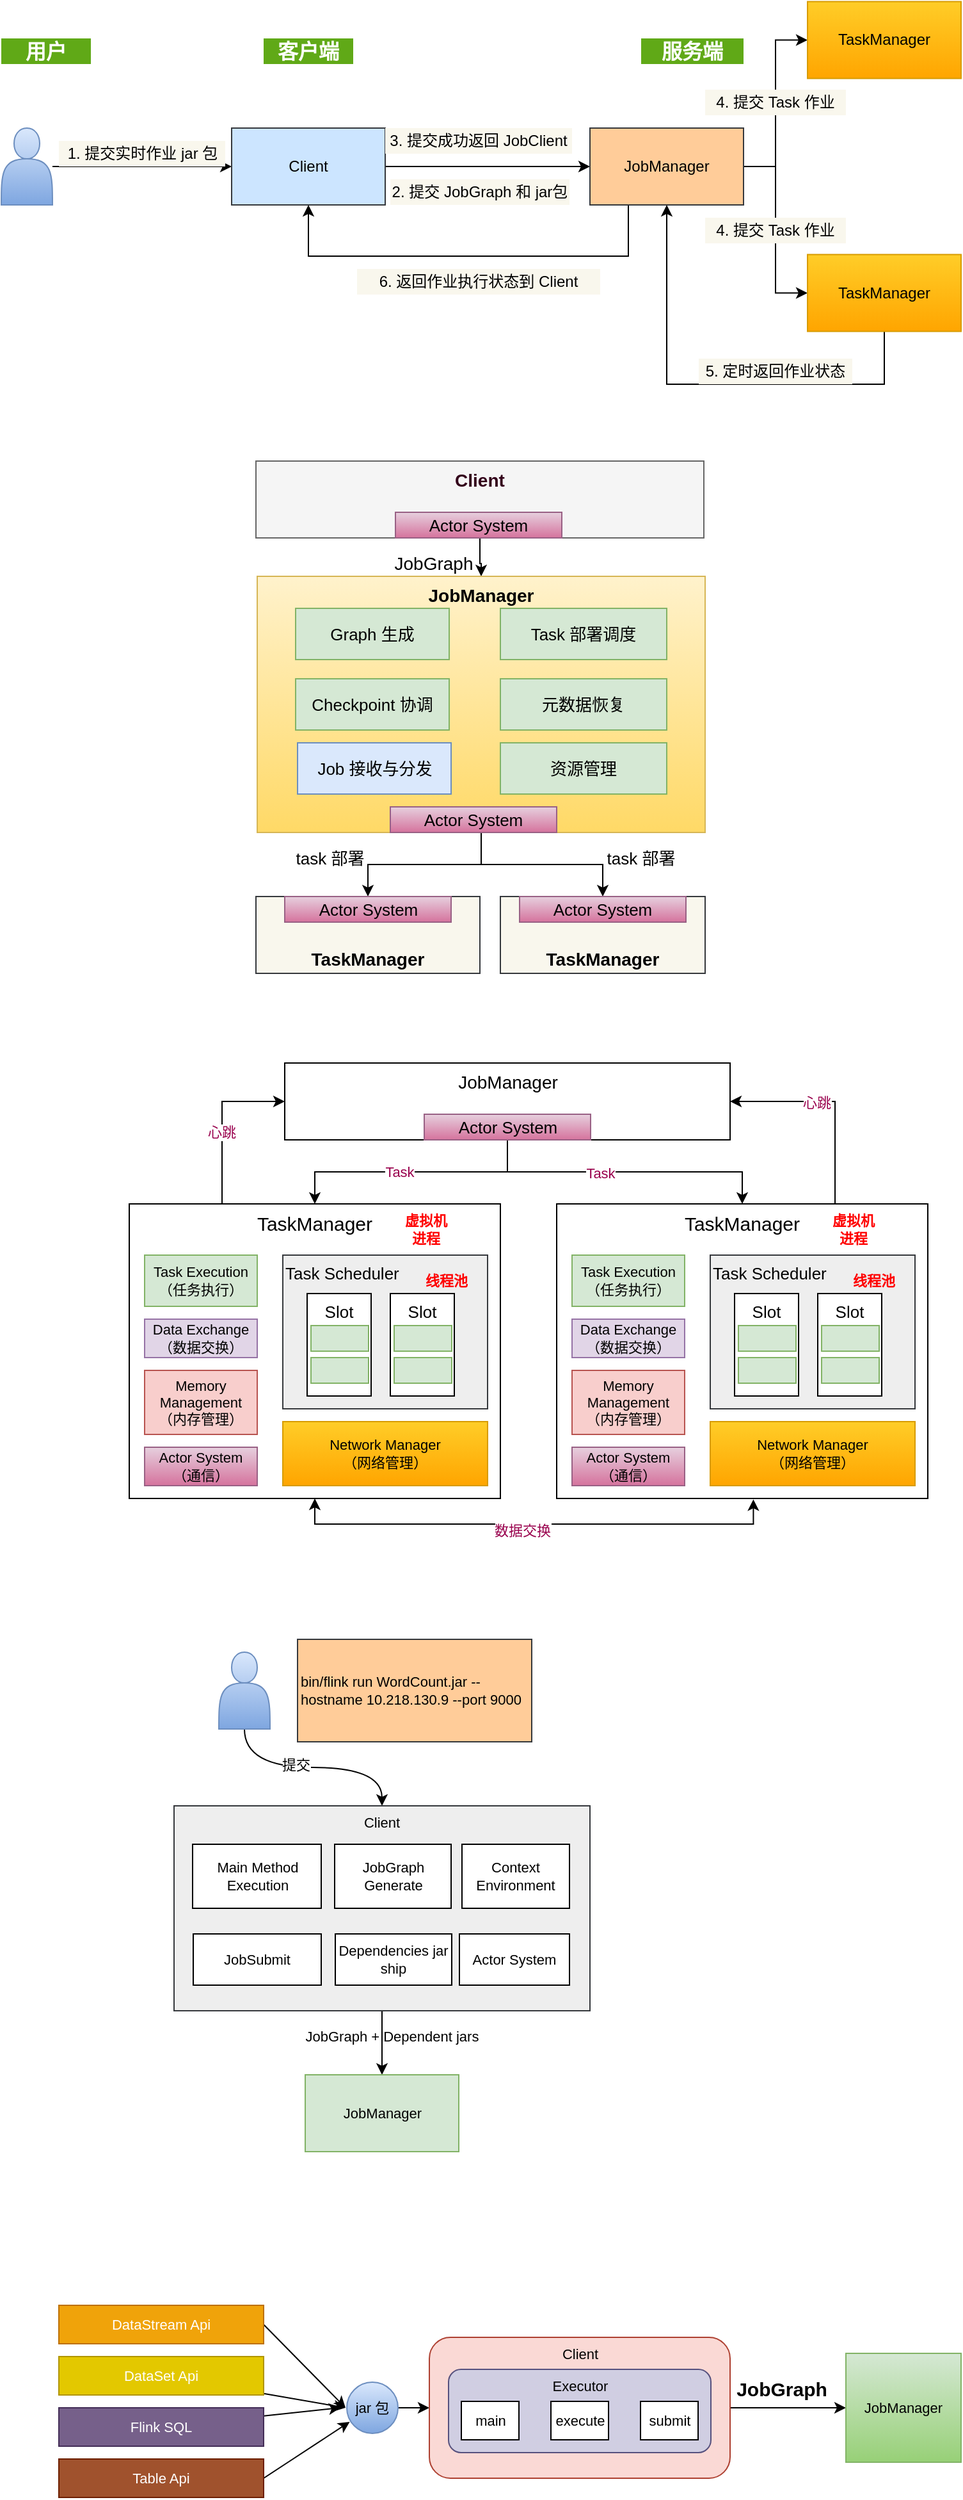 <mxfile version="14.0.5" type="github">
  <diagram id="gS6GD8J0BKvm18mHq_Jt" name="Page-1">
    <mxGraphModel dx="1038" dy="548" grid="1" gridSize="10" guides="1" tooltips="1" connect="1" arrows="1" fold="1" page="1" pageScale="1" pageWidth="827" pageHeight="3000" math="0" shadow="0">
      <root>
        <mxCell id="0" />
        <mxCell id="1" parent="0" />
        <mxCell id="neyxSZJp77tYJ4bOy29S-8" style="edgeStyle=orthogonalEdgeStyle;rounded=0;orthogonalLoop=1;jettySize=auto;html=1;" parent="1" source="neyxSZJp77tYJ4bOy29S-1" target="neyxSZJp77tYJ4bOy29S-2" edge="1">
          <mxGeometry relative="1" as="geometry" />
        </mxCell>
        <mxCell id="neyxSZJp77tYJ4bOy29S-1" value="" style="shape=actor;whiteSpace=wrap;html=1;fillColor=#dae8fc;strokeColor=#6c8ebf;gradientColor=#7ea6e0;" parent="1" vertex="1">
          <mxGeometry x="40" y="190" width="40" height="60" as="geometry" />
        </mxCell>
        <mxCell id="neyxSZJp77tYJ4bOy29S-12" style="edgeStyle=orthogonalEdgeStyle;rounded=0;orthogonalLoop=1;jettySize=auto;html=1;" parent="1" source="neyxSZJp77tYJ4bOy29S-2" target="neyxSZJp77tYJ4bOy29S-3" edge="1">
          <mxGeometry relative="1" as="geometry" />
        </mxCell>
        <mxCell id="neyxSZJp77tYJ4bOy29S-2" value="Client" style="rounded=0;whiteSpace=wrap;html=1;fillColor=#cce5ff;strokeColor=#36393d;" parent="1" vertex="1">
          <mxGeometry x="220" y="190" width="120" height="60" as="geometry" />
        </mxCell>
        <mxCell id="neyxSZJp77tYJ4bOy29S-14" style="edgeStyle=orthogonalEdgeStyle;rounded=0;orthogonalLoop=1;jettySize=auto;html=1;entryX=0;entryY=0.5;entryDx=0;entryDy=0;" parent="1" source="neyxSZJp77tYJ4bOy29S-3" target="neyxSZJp77tYJ4bOy29S-4" edge="1">
          <mxGeometry relative="1" as="geometry" />
        </mxCell>
        <mxCell id="neyxSZJp77tYJ4bOy29S-15" style="edgeStyle=orthogonalEdgeStyle;rounded=0;orthogonalLoop=1;jettySize=auto;html=1;entryX=0;entryY=0.5;entryDx=0;entryDy=0;" parent="1" source="neyxSZJp77tYJ4bOy29S-3" target="neyxSZJp77tYJ4bOy29S-5" edge="1">
          <mxGeometry relative="1" as="geometry" />
        </mxCell>
        <mxCell id="neyxSZJp77tYJ4bOy29S-24" style="edgeStyle=orthogonalEdgeStyle;rounded=0;orthogonalLoop=1;jettySize=auto;html=1;entryX=0.5;entryY=1;entryDx=0;entryDy=0;" parent="1" source="neyxSZJp77tYJ4bOy29S-3" target="neyxSZJp77tYJ4bOy29S-2" edge="1">
          <mxGeometry relative="1" as="geometry">
            <Array as="points">
              <mxPoint x="530" y="290" />
              <mxPoint x="280" y="290" />
            </Array>
          </mxGeometry>
        </mxCell>
        <mxCell id="neyxSZJp77tYJ4bOy29S-3" value="JobManager" style="rounded=0;whiteSpace=wrap;html=1;fillColor=#ffcc99;strokeColor=#36393d;" parent="1" vertex="1">
          <mxGeometry x="500" y="190" width="120" height="60" as="geometry" />
        </mxCell>
        <mxCell id="neyxSZJp77tYJ4bOy29S-4" value="TaskManager" style="rounded=0;whiteSpace=wrap;html=1;fillColor=#ffcd28;strokeColor=#d79b00;gradientColor=#ffa500;" parent="1" vertex="1">
          <mxGeometry x="670" y="91.25" width="120" height="60" as="geometry" />
        </mxCell>
        <mxCell id="neyxSZJp77tYJ4bOy29S-21" style="edgeStyle=orthogonalEdgeStyle;rounded=0;orthogonalLoop=1;jettySize=auto;html=1;entryX=0.5;entryY=1;entryDx=0;entryDy=0;" parent="1" source="neyxSZJp77tYJ4bOy29S-5" target="neyxSZJp77tYJ4bOy29S-3" edge="1">
          <mxGeometry relative="1" as="geometry">
            <Array as="points">
              <mxPoint x="730" y="390" />
              <mxPoint x="560" y="390" />
            </Array>
          </mxGeometry>
        </mxCell>
        <mxCell id="neyxSZJp77tYJ4bOy29S-5" value="TaskManager" style="rounded=0;whiteSpace=wrap;html=1;fillColor=#ffcd28;strokeColor=#d79b00;gradientColor=#ffa500;" parent="1" vertex="1">
          <mxGeometry x="670" y="288.75" width="120" height="60" as="geometry" />
        </mxCell>
        <mxCell id="neyxSZJp77tYJ4bOy29S-9" value="1. 提交实时作业 jar 包" style="text;html=1;align=center;verticalAlign=middle;resizable=0;points=[];autosize=1;fillColor=#f9f7ed;" parent="1" vertex="1">
          <mxGeometry x="85" y="200" width="130" height="20" as="geometry" />
        </mxCell>
        <mxCell id="neyxSZJp77tYJ4bOy29S-11" value="&lt;b&gt;客户端&lt;/b&gt;" style="text;html=1;fillColor=#60a917;align=center;verticalAlign=middle;whiteSpace=wrap;rounded=0;dashed=1;fontSize=16;fontColor=#ffffff;" parent="1" vertex="1">
          <mxGeometry x="245" y="120" width="70" height="20" as="geometry" />
        </mxCell>
        <mxCell id="neyxSZJp77tYJ4bOy29S-13" value="2. 提交 JobGraph 和 jar包" style="text;html=1;align=center;verticalAlign=middle;whiteSpace=wrap;rounded=0;dashed=1;fillColor=#f9f7ed;" parent="1" vertex="1">
          <mxGeometry x="344" y="230" width="140" height="20" as="geometry" />
        </mxCell>
        <mxCell id="neyxSZJp77tYJ4bOy29S-16" value="4. 提交 Task 作业" style="text;html=1;align=center;verticalAlign=middle;whiteSpace=wrap;rounded=0;dashed=1;dashPattern=1 4;fillColor=#f9f7ed;" parent="1" vertex="1">
          <mxGeometry x="590" y="160" width="110" height="20" as="geometry" />
        </mxCell>
        <mxCell id="neyxSZJp77tYJ4bOy29S-17" value="4. 提交 Task 作业" style="text;html=1;align=center;verticalAlign=middle;whiteSpace=wrap;rounded=0;dashed=1;dashPattern=1 4;fillColor=#f9f7ed;" parent="1" vertex="1">
          <mxGeometry x="590" y="260" width="110" height="20" as="geometry" />
        </mxCell>
        <mxCell id="neyxSZJp77tYJ4bOy29S-19" value="3. 提交成功返回 JobClient" style="text;html=1;align=center;verticalAlign=middle;whiteSpace=wrap;rounded=0;dashed=1;fillColor=#f9f7ed;" parent="1" vertex="1">
          <mxGeometry x="340" y="190" width="146" height="20" as="geometry" />
        </mxCell>
        <mxCell id="neyxSZJp77tYJ4bOy29S-22" value="5. 定时返回作业状态" style="text;html=1;fillColor=#f9f7ed;align=center;verticalAlign=middle;whiteSpace=wrap;rounded=0;dashed=1;dashPattern=1 4;" parent="1" vertex="1">
          <mxGeometry x="585" y="370" width="120" height="20" as="geometry" />
        </mxCell>
        <mxCell id="neyxSZJp77tYJ4bOy29S-25" value="6. 返回作业执行状态到 Client" style="text;html=1;align=center;verticalAlign=middle;whiteSpace=wrap;rounded=0;dashed=1;dashPattern=1 4;fillColor=#f9f7ed;" parent="1" vertex="1">
          <mxGeometry x="318" y="300" width="190" height="20" as="geometry" />
        </mxCell>
        <mxCell id="neyxSZJp77tYJ4bOy29S-29" value="&lt;b&gt;服务端&lt;/b&gt;" style="text;html=1;fillColor=#60a917;align=center;verticalAlign=middle;whiteSpace=wrap;rounded=0;dashed=1;fontSize=16;fontColor=#ffffff;" parent="1" vertex="1">
          <mxGeometry x="540" y="120" width="80" height="20" as="geometry" />
        </mxCell>
        <mxCell id="neyxSZJp77tYJ4bOy29S-30" value="&lt;b&gt;用户&lt;/b&gt;" style="text;html=1;fillColor=#60a917;align=center;verticalAlign=middle;whiteSpace=wrap;rounded=0;dashed=1;fontSize=16;fontColor=#ffffff;" parent="1" vertex="1">
          <mxGeometry x="40" y="120" width="70" height="20" as="geometry" />
        </mxCell>
        <mxCell id="neyxSZJp77tYJ4bOy29S-60" style="edgeStyle=orthogonalEdgeStyle;rounded=0;orthogonalLoop=1;jettySize=auto;html=1;fontSize=13;fontColor=#000000;" parent="1" source="neyxSZJp77tYJ4bOy29S-31" target="neyxSZJp77tYJ4bOy29S-32" edge="1">
          <mxGeometry relative="1" as="geometry" />
        </mxCell>
        <mxCell id="neyxSZJp77tYJ4bOy29S-31" value="&lt;font size=&quot;1&quot; color=&quot;#33001a&quot;&gt;&lt;b style=&quot;font-size: 14px&quot;&gt;Client&lt;/b&gt;&lt;/font&gt;" style="rounded=0;whiteSpace=wrap;html=1;fillColor=#f5f5f5;fontSize=13;fontColor=#333333;verticalAlign=top;strokeColor=#666666;" parent="1" vertex="1">
          <mxGeometry x="239" y="450" width="350" height="60" as="geometry" />
        </mxCell>
        <mxCell id="neyxSZJp77tYJ4bOy29S-55" style="edgeStyle=orthogonalEdgeStyle;rounded=0;orthogonalLoop=1;jettySize=auto;html=1;fontSize=13;fontColor=#000000;" parent="1" source="neyxSZJp77tYJ4bOy29S-32" target="neyxSZJp77tYJ4bOy29S-47" edge="1">
          <mxGeometry relative="1" as="geometry" />
        </mxCell>
        <mxCell id="neyxSZJp77tYJ4bOy29S-56" style="edgeStyle=orthogonalEdgeStyle;rounded=0;orthogonalLoop=1;jettySize=auto;html=1;fontSize=13;fontColor=#000000;" parent="1" source="neyxSZJp77tYJ4bOy29S-32" target="neyxSZJp77tYJ4bOy29S-48" edge="1">
          <mxGeometry relative="1" as="geometry" />
        </mxCell>
        <mxCell id="neyxSZJp77tYJ4bOy29S-32" value="&lt;font size=&quot;1&quot;&gt;&lt;b style=&quot;font-size: 14px&quot;&gt;JobManager&lt;/b&gt;&lt;/font&gt;" style="rounded=0;whiteSpace=wrap;html=1;fillColor=#fff2cc;fontSize=13;verticalAlign=top;gradientColor=#ffd966;strokeColor=#d6b656;" parent="1" vertex="1">
          <mxGeometry x="240" y="540" width="350" height="200" as="geometry" />
        </mxCell>
        <mxCell id="neyxSZJp77tYJ4bOy29S-33" value="&lt;font size=&quot;1&quot;&gt;&lt;b style=&quot;font-size: 14px&quot;&gt;TaskManager&lt;/b&gt;&lt;/font&gt;" style="rounded=0;whiteSpace=wrap;html=1;fillColor=#f9f7ed;fontSize=13;verticalAlign=bottom;strokeColor=#36393d;" parent="1" vertex="1">
          <mxGeometry x="239" y="790" width="175" height="60" as="geometry" />
        </mxCell>
        <mxCell id="neyxSZJp77tYJ4bOy29S-34" value="Actor System" style="rounded=0;whiteSpace=wrap;html=1;fillColor=#e6d0de;fontSize=13;gradientColor=#d5739d;strokeColor=#996185;" parent="1" vertex="1">
          <mxGeometry x="348" y="490" width="130" height="20" as="geometry" />
        </mxCell>
        <mxCell id="neyxSZJp77tYJ4bOy29S-36" value="Graph 生成" style="rounded=0;whiteSpace=wrap;html=1;fillColor=#d5e8d4;fontSize=13;strokeColor=#82b366;" parent="1" vertex="1">
          <mxGeometry x="270" y="565" width="120" height="40" as="geometry" />
        </mxCell>
        <mxCell id="neyxSZJp77tYJ4bOy29S-37" value="Task 部署调度" style="rounded=0;whiteSpace=wrap;html=1;fillColor=#d5e8d4;fontSize=13;strokeColor=#82b366;" parent="1" vertex="1">
          <mxGeometry x="430" y="565" width="130" height="40" as="geometry" />
        </mxCell>
        <mxCell id="neyxSZJp77tYJ4bOy29S-38" value="Checkpoint 协调" style="rounded=0;whiteSpace=wrap;html=1;fillColor=#d5e8d4;fontSize=13;strokeColor=#82b366;" parent="1" vertex="1">
          <mxGeometry x="270" y="620" width="120" height="40" as="geometry" />
        </mxCell>
        <mxCell id="neyxSZJp77tYJ4bOy29S-39" value="元数据恢复" style="rounded=0;whiteSpace=wrap;html=1;fillColor=#d5e8d4;fontSize=13;strokeColor=#82b366;" parent="1" vertex="1">
          <mxGeometry x="430" y="620" width="130" height="40" as="geometry" />
        </mxCell>
        <mxCell id="neyxSZJp77tYJ4bOy29S-40" value="Job 接收与分发" style="rounded=0;whiteSpace=wrap;html=1;fillColor=#dae8fc;fontSize=13;strokeColor=#6c8ebf;" parent="1" vertex="1">
          <mxGeometry x="271.5" y="670" width="120" height="40" as="geometry" />
        </mxCell>
        <mxCell id="neyxSZJp77tYJ4bOy29S-41" value="资源管理" style="rounded=0;whiteSpace=wrap;html=1;fillColor=#d5e8d4;fontSize=13;strokeColor=#82b366;" parent="1" vertex="1">
          <mxGeometry x="430" y="670" width="130" height="40" as="geometry" />
        </mxCell>
        <mxCell id="neyxSZJp77tYJ4bOy29S-43" value="Actor System" style="rounded=0;whiteSpace=wrap;html=1;fillColor=#e6d0de;fontSize=13;gradientColor=#d5739d;strokeColor=#996185;" parent="1" vertex="1">
          <mxGeometry x="344" y="720" width="130" height="20" as="geometry" />
        </mxCell>
        <mxCell id="neyxSZJp77tYJ4bOy29S-46" value="&lt;font size=&quot;1&quot;&gt;&lt;b style=&quot;font-size: 14px&quot;&gt;TaskManager&lt;/b&gt;&lt;/font&gt;" style="rounded=0;whiteSpace=wrap;html=1;fillColor=#f9f7ed;fontSize=13;verticalAlign=bottom;strokeColor=#36393d;" parent="1" vertex="1">
          <mxGeometry x="430" y="790" width="160" height="60" as="geometry" />
        </mxCell>
        <mxCell id="neyxSZJp77tYJ4bOy29S-47" value="Actor System" style="rounded=0;whiteSpace=wrap;html=1;fillColor=#e6d0de;fontSize=13;gradientColor=#d5739d;strokeColor=#996185;" parent="1" vertex="1">
          <mxGeometry x="261.5" y="790" width="130" height="20" as="geometry" />
        </mxCell>
        <mxCell id="neyxSZJp77tYJ4bOy29S-48" value="Actor System" style="rounded=0;whiteSpace=wrap;html=1;fillColor=#e6d0de;fontSize=13;gradientColor=#d5739d;strokeColor=#996185;" parent="1" vertex="1">
          <mxGeometry x="445" y="790" width="130" height="20" as="geometry" />
        </mxCell>
        <mxCell id="neyxSZJp77tYJ4bOy29S-57" value="task 部署" style="text;html=1;strokeColor=none;fillColor=none;align=center;verticalAlign=middle;whiteSpace=wrap;rounded=0;fontSize=13;fontColor=#000000;" parent="1" vertex="1">
          <mxGeometry x="261.5" y="750" width="70" height="20" as="geometry" />
        </mxCell>
        <mxCell id="neyxSZJp77tYJ4bOy29S-58" value="task 部署" style="text;html=1;strokeColor=none;fillColor=none;align=center;verticalAlign=middle;whiteSpace=wrap;rounded=0;fontSize=13;fontColor=#000000;" parent="1" vertex="1">
          <mxGeometry x="505" y="750" width="70" height="20" as="geometry" />
        </mxCell>
        <mxCell id="neyxSZJp77tYJ4bOy29S-61" value="JobGraph" style="text;html=1;strokeColor=none;fillColor=none;align=center;verticalAlign=middle;whiteSpace=wrap;rounded=0;fontSize=14;fontColor=#000000;" parent="1" vertex="1">
          <mxGeometry x="348" y="520" width="60" height="20" as="geometry" />
        </mxCell>
        <mxCell id="pv6DsEES3x1ubHZKxziG-35" style="edgeStyle=orthogonalEdgeStyle;rounded=0;orthogonalLoop=1;jettySize=auto;html=1;fontSize=11;fontColor=#3333FF;" edge="1" parent="1" source="pv6DsEES3x1ubHZKxziG-1" target="pv6DsEES3x1ubHZKxziG-3">
          <mxGeometry relative="1" as="geometry" />
        </mxCell>
        <mxCell id="pv6DsEES3x1ubHZKxziG-37" value="Task" style="edgeLabel;html=1;align=center;verticalAlign=middle;resizable=0;points=[];fontSize=11;fontColor=#99004D;" vertex="1" connectable="0" parent="pv6DsEES3x1ubHZKxziG-35">
          <mxGeometry x="0.094" relative="1" as="geometry">
            <mxPoint as="offset" />
          </mxGeometry>
        </mxCell>
        <mxCell id="pv6DsEES3x1ubHZKxziG-36" style="edgeStyle=orthogonalEdgeStyle;rounded=0;orthogonalLoop=1;jettySize=auto;html=1;fontSize=11;fontColor=#3333FF;" edge="1" parent="1" source="pv6DsEES3x1ubHZKxziG-1" target="pv6DsEES3x1ubHZKxziG-20">
          <mxGeometry relative="1" as="geometry" />
        </mxCell>
        <mxCell id="pv6DsEES3x1ubHZKxziG-38" value="Task" style="edgeLabel;html=1;align=center;verticalAlign=middle;resizable=0;points=[];fontSize=11;fontColor=#99004D;" vertex="1" connectable="0" parent="pv6DsEES3x1ubHZKxziG-36">
          <mxGeometry x="-0.167" y="-1" relative="1" as="geometry">
            <mxPoint as="offset" />
          </mxGeometry>
        </mxCell>
        <mxCell id="pv6DsEES3x1ubHZKxziG-1" value="JobManager" style="rounded=0;whiteSpace=wrap;html=1;fontSize=14;verticalAlign=top;" vertex="1" parent="1">
          <mxGeometry x="261.5" y="920" width="348" height="60" as="geometry" />
        </mxCell>
        <mxCell id="pv6DsEES3x1ubHZKxziG-2" value="Actor System" style="rounded=0;whiteSpace=wrap;html=1;fillColor=#e6d0de;fontSize=13;gradientColor=#d5739d;strokeColor=#996185;" vertex="1" parent="1">
          <mxGeometry x="370.5" y="960" width="130" height="20" as="geometry" />
        </mxCell>
        <mxCell id="pv6DsEES3x1ubHZKxziG-39" style="edgeStyle=orthogonalEdgeStyle;rounded=0;orthogonalLoop=1;jettySize=auto;html=1;exitX=0.25;exitY=0;exitDx=0;exitDy=0;entryX=0;entryY=0.5;entryDx=0;entryDy=0;fontSize=11;fontColor=#99004D;" edge="1" parent="1" source="pv6DsEES3x1ubHZKxziG-3" target="pv6DsEES3x1ubHZKxziG-1">
          <mxGeometry relative="1" as="geometry" />
        </mxCell>
        <mxCell id="pv6DsEES3x1ubHZKxziG-41" value="心跳" style="edgeLabel;html=1;align=center;verticalAlign=middle;resizable=0;points=[];fontSize=11;fontColor=#99004D;" vertex="1" connectable="0" parent="pv6DsEES3x1ubHZKxziG-39">
          <mxGeometry x="-0.122" y="1" relative="1" as="geometry">
            <mxPoint as="offset" />
          </mxGeometry>
        </mxCell>
        <mxCell id="pv6DsEES3x1ubHZKxziG-3" value="TaskManager" style="rounded=0;whiteSpace=wrap;html=1;fontSize=15;verticalAlign=top;" vertex="1" parent="1">
          <mxGeometry x="140" y="1030" width="290" height="230" as="geometry" />
        </mxCell>
        <mxCell id="pv6DsEES3x1ubHZKxziG-5" value="Task Execution&lt;br&gt;（任务执行）" style="rounded=0;whiteSpace=wrap;html=1;fontSize=11;fillColor=#d5e8d4;strokeColor=#82b366;" vertex="1" parent="1">
          <mxGeometry x="152" y="1070" width="88" height="40" as="geometry" />
        </mxCell>
        <mxCell id="pv6DsEES3x1ubHZKxziG-6" value="Data Exchange&lt;br&gt;（数据交换）" style="rounded=0;whiteSpace=wrap;html=1;fontSize=11;fillColor=#e1d5e7;strokeColor=#9673a6;" vertex="1" parent="1">
          <mxGeometry x="152" y="1120" width="88" height="30" as="geometry" />
        </mxCell>
        <mxCell id="pv6DsEES3x1ubHZKxziG-7" value="Memory Management&lt;br&gt;（内存管理）" style="rounded=0;whiteSpace=wrap;html=1;fontSize=11;fillColor=#f8cecc;strokeColor=#b85450;" vertex="1" parent="1">
          <mxGeometry x="152" y="1160" width="88" height="50" as="geometry" />
        </mxCell>
        <mxCell id="pv6DsEES3x1ubHZKxziG-8" value="Task Scheduler" style="rounded=0;whiteSpace=wrap;html=1;fontSize=13;verticalAlign=top;fillColor=#eeeeee;strokeColor=#36393d;align=left;" vertex="1" parent="1">
          <mxGeometry x="260" y="1070" width="160" height="120" as="geometry" />
        </mxCell>
        <mxCell id="pv6DsEES3x1ubHZKxziG-9" value="Slot" style="rounded=0;whiteSpace=wrap;html=1;fontSize=13;verticalAlign=top;" vertex="1" parent="1">
          <mxGeometry x="279" y="1100" width="50" height="80" as="geometry" />
        </mxCell>
        <mxCell id="pv6DsEES3x1ubHZKxziG-10" value="" style="rounded=0;whiteSpace=wrap;html=1;fontSize=11;fillColor=#d5e8d4;strokeColor=#82b366;" vertex="1" parent="1">
          <mxGeometry x="282" y="1125" width="45" height="20" as="geometry" />
        </mxCell>
        <mxCell id="pv6DsEES3x1ubHZKxziG-11" value="" style="rounded=0;whiteSpace=wrap;html=1;fontSize=11;fillColor=#d5e8d4;strokeColor=#82b366;" vertex="1" parent="1">
          <mxGeometry x="282" y="1150" width="45" height="20" as="geometry" />
        </mxCell>
        <mxCell id="pv6DsEES3x1ubHZKxziG-12" value="Slot" style="rounded=0;whiteSpace=wrap;html=1;fontSize=13;verticalAlign=top;" vertex="1" parent="1">
          <mxGeometry x="344" y="1100" width="50" height="80" as="geometry" />
        </mxCell>
        <mxCell id="pv6DsEES3x1ubHZKxziG-13" value="" style="rounded=0;whiteSpace=wrap;html=1;fontSize=11;fillColor=#d5e8d4;strokeColor=#82b366;" vertex="1" parent="1">
          <mxGeometry x="347" y="1150" width="45" height="20" as="geometry" />
        </mxCell>
        <mxCell id="pv6DsEES3x1ubHZKxziG-14" value="" style="rounded=0;whiteSpace=wrap;html=1;fontSize=11;fillColor=#d5e8d4;strokeColor=#82b366;" vertex="1" parent="1">
          <mxGeometry x="347" y="1125" width="45" height="20" as="geometry" />
        </mxCell>
        <mxCell id="pv6DsEES3x1ubHZKxziG-15" value="Actor System&lt;br&gt;（通信）" style="rounded=0;whiteSpace=wrap;html=1;fontSize=11;fillColor=#e6d0de;strokeColor=#996185;gradientColor=#d5739d;" vertex="1" parent="1">
          <mxGeometry x="152" y="1220" width="88" height="30" as="geometry" />
        </mxCell>
        <mxCell id="pv6DsEES3x1ubHZKxziG-16" value="Network Manager&lt;br&gt;（网络管理）" style="rounded=0;whiteSpace=wrap;html=1;fontSize=11;gradientColor=#ffa500;fillColor=#ffcd28;strokeColor=#d79b00;" vertex="1" parent="1">
          <mxGeometry x="260" y="1200" width="160" height="50" as="geometry" />
        </mxCell>
        <mxCell id="pv6DsEES3x1ubHZKxziG-18" value="虚拟机进程" style="text;html=1;strokeColor=none;fillColor=none;align=center;verticalAlign=middle;whiteSpace=wrap;rounded=0;fontSize=11;fontStyle=1;fontColor=#FF0000;" vertex="1" parent="1">
          <mxGeometry x="352" y="1040" width="40" height="20" as="geometry" />
        </mxCell>
        <mxCell id="pv6DsEES3x1ubHZKxziG-19" value="线程池" style="text;html=1;strokeColor=none;fillColor=none;align=center;verticalAlign=middle;whiteSpace=wrap;rounded=0;fontSize=11;fontStyle=1;fontColor=#FF0000;" vertex="1" parent="1">
          <mxGeometry x="368" y="1080" width="40" height="20" as="geometry" />
        </mxCell>
        <mxCell id="pv6DsEES3x1ubHZKxziG-40" style="edgeStyle=orthogonalEdgeStyle;rounded=0;orthogonalLoop=1;jettySize=auto;html=1;exitX=0.75;exitY=0;exitDx=0;exitDy=0;entryX=1;entryY=0.5;entryDx=0;entryDy=0;fontSize=11;fontColor=#99004D;" edge="1" parent="1" source="pv6DsEES3x1ubHZKxziG-20" target="pv6DsEES3x1ubHZKxziG-1">
          <mxGeometry relative="1" as="geometry" />
        </mxCell>
        <mxCell id="pv6DsEES3x1ubHZKxziG-42" value="心跳" style="edgeLabel;html=1;align=center;verticalAlign=middle;resizable=0;points=[];fontSize=11;fontColor=#99004D;" vertex="1" connectable="0" parent="pv6DsEES3x1ubHZKxziG-40">
          <mxGeometry x="0.169" y="1" relative="1" as="geometry">
            <mxPoint as="offset" />
          </mxGeometry>
        </mxCell>
        <mxCell id="pv6DsEES3x1ubHZKxziG-20" value="TaskManager" style="rounded=0;whiteSpace=wrap;html=1;fontSize=15;verticalAlign=top;" vertex="1" parent="1">
          <mxGeometry x="474" y="1030" width="290" height="230" as="geometry" />
        </mxCell>
        <mxCell id="pv6DsEES3x1ubHZKxziG-21" value="Task Execution&lt;br&gt;（任务执行）" style="rounded=0;whiteSpace=wrap;html=1;fontSize=11;fillColor=#d5e8d4;strokeColor=#82b366;" vertex="1" parent="1">
          <mxGeometry x="486" y="1070" width="88" height="40" as="geometry" />
        </mxCell>
        <mxCell id="pv6DsEES3x1ubHZKxziG-22" value="Data Exchange&lt;br&gt;（数据交换）" style="rounded=0;whiteSpace=wrap;html=1;fontSize=11;fillColor=#e1d5e7;strokeColor=#9673a6;" vertex="1" parent="1">
          <mxGeometry x="486" y="1120" width="88" height="30" as="geometry" />
        </mxCell>
        <mxCell id="pv6DsEES3x1ubHZKxziG-23" value="Memory Management&lt;br&gt;（内存管理）" style="rounded=0;whiteSpace=wrap;html=1;fontSize=11;fillColor=#f8cecc;strokeColor=#b85450;" vertex="1" parent="1">
          <mxGeometry x="486" y="1160" width="88" height="50" as="geometry" />
        </mxCell>
        <mxCell id="pv6DsEES3x1ubHZKxziG-24" value="Task Scheduler" style="rounded=0;whiteSpace=wrap;html=1;fontSize=13;verticalAlign=top;fillColor=#eeeeee;strokeColor=#36393d;align=left;" vertex="1" parent="1">
          <mxGeometry x="594" y="1070" width="160" height="120" as="geometry" />
        </mxCell>
        <mxCell id="pv6DsEES3x1ubHZKxziG-25" value="Slot" style="rounded=0;whiteSpace=wrap;html=1;fontSize=13;verticalAlign=top;" vertex="1" parent="1">
          <mxGeometry x="613" y="1100" width="50" height="80" as="geometry" />
        </mxCell>
        <mxCell id="pv6DsEES3x1ubHZKxziG-26" value="" style="rounded=0;whiteSpace=wrap;html=1;fontSize=11;fillColor=#d5e8d4;strokeColor=#82b366;" vertex="1" parent="1">
          <mxGeometry x="616" y="1125" width="45" height="20" as="geometry" />
        </mxCell>
        <mxCell id="pv6DsEES3x1ubHZKxziG-27" value="" style="rounded=0;whiteSpace=wrap;html=1;fontSize=11;fillColor=#d5e8d4;strokeColor=#82b366;" vertex="1" parent="1">
          <mxGeometry x="616" y="1150" width="45" height="20" as="geometry" />
        </mxCell>
        <mxCell id="pv6DsEES3x1ubHZKxziG-28" value="Slot" style="rounded=0;whiteSpace=wrap;html=1;fontSize=13;verticalAlign=top;" vertex="1" parent="1">
          <mxGeometry x="678" y="1100" width="50" height="80" as="geometry" />
        </mxCell>
        <mxCell id="pv6DsEES3x1ubHZKxziG-29" value="" style="rounded=0;whiteSpace=wrap;html=1;fontSize=11;fillColor=#d5e8d4;strokeColor=#82b366;" vertex="1" parent="1">
          <mxGeometry x="681" y="1150" width="45" height="20" as="geometry" />
        </mxCell>
        <mxCell id="pv6DsEES3x1ubHZKxziG-30" value="" style="rounded=0;whiteSpace=wrap;html=1;fontSize=11;fillColor=#d5e8d4;strokeColor=#82b366;" vertex="1" parent="1">
          <mxGeometry x="681" y="1125" width="45" height="20" as="geometry" />
        </mxCell>
        <mxCell id="pv6DsEES3x1ubHZKxziG-31" value="Actor System&lt;br&gt;（通信）" style="rounded=0;whiteSpace=wrap;html=1;fontSize=11;fillColor=#e6d0de;strokeColor=#996185;gradientColor=#d5739d;" vertex="1" parent="1">
          <mxGeometry x="486" y="1220" width="88" height="30" as="geometry" />
        </mxCell>
        <mxCell id="pv6DsEES3x1ubHZKxziG-32" value="Network Manager&lt;br&gt;（网络管理）" style="rounded=0;whiteSpace=wrap;html=1;fontSize=11;gradientColor=#ffa500;fillColor=#ffcd28;strokeColor=#d79b00;" vertex="1" parent="1">
          <mxGeometry x="594" y="1200" width="160" height="50" as="geometry" />
        </mxCell>
        <mxCell id="pv6DsEES3x1ubHZKxziG-33" value="虚拟机进程" style="text;html=1;strokeColor=none;fillColor=none;align=center;verticalAlign=middle;whiteSpace=wrap;rounded=0;fontSize=11;fontStyle=1;fontColor=#FF0000;" vertex="1" parent="1">
          <mxGeometry x="686" y="1040" width="40" height="20" as="geometry" />
        </mxCell>
        <mxCell id="pv6DsEES3x1ubHZKxziG-34" value="线程池" style="text;html=1;strokeColor=none;fillColor=none;align=center;verticalAlign=middle;whiteSpace=wrap;rounded=0;fontSize=11;fontStyle=1;labelBackgroundColor=none;fontColor=#FF0000;" vertex="1" parent="1">
          <mxGeometry x="702" y="1080" width="40" height="20" as="geometry" />
        </mxCell>
        <mxCell id="pv6DsEES3x1ubHZKxziG-44" style="edgeStyle=orthogonalEdgeStyle;rounded=0;orthogonalLoop=1;jettySize=auto;html=1;entryX=0.53;entryY=1.003;entryDx=0;entryDy=0;entryPerimeter=0;fontSize=11;fontColor=#99004D;endArrow=classic;endFill=1;startArrow=classic;startFill=1;" edge="1" parent="1" source="pv6DsEES3x1ubHZKxziG-3" target="pv6DsEES3x1ubHZKxziG-20">
          <mxGeometry relative="1" as="geometry">
            <Array as="points">
              <mxPoint x="285" y="1280" />
              <mxPoint x="628" y="1280" />
            </Array>
          </mxGeometry>
        </mxCell>
        <mxCell id="pv6DsEES3x1ubHZKxziG-45" value="数据交换" style="edgeLabel;html=1;align=center;verticalAlign=middle;resizable=0;points=[];fontSize=11;fontColor=#99004D;" vertex="1" connectable="0" parent="pv6DsEES3x1ubHZKxziG-44">
          <mxGeometry x="-0.051" y="-5" relative="1" as="geometry">
            <mxPoint as="offset" />
          </mxGeometry>
        </mxCell>
        <mxCell id="pv6DsEES3x1ubHZKxziG-57" style="edgeStyle=orthogonalEdgeStyle;curved=1;rounded=0;orthogonalLoop=1;jettySize=auto;html=1;startArrow=none;startFill=0;endArrow=classic;endFill=1;fontSize=11;fontColor=#99004D;" edge="1" parent="1" source="pv6DsEES3x1ubHZKxziG-46" target="pv6DsEES3x1ubHZKxziG-48">
          <mxGeometry relative="1" as="geometry" />
        </mxCell>
        <mxCell id="pv6DsEES3x1ubHZKxziG-59" value="提交" style="edgeLabel;html=1;align=center;verticalAlign=middle;resizable=0;points=[];fontSize=11;fontColor=#000000;" vertex="1" connectable="0" parent="pv6DsEES3x1ubHZKxziG-57">
          <mxGeometry x="-0.167" y="2" relative="1" as="geometry">
            <mxPoint as="offset" />
          </mxGeometry>
        </mxCell>
        <mxCell id="pv6DsEES3x1ubHZKxziG-46" value="" style="shape=actor;whiteSpace=wrap;html=1;fillColor=#dae8fc;strokeColor=#6c8ebf;gradientColor=#7ea6e0;" vertex="1" parent="1">
          <mxGeometry x="210" y="1380" width="40" height="60" as="geometry" />
        </mxCell>
        <mxCell id="pv6DsEES3x1ubHZKxziG-47" value="&lt;font color=&quot;#000000&quot;&gt;bin/flink run WordCount.jar --hostname 10.218.130.9 --port 9000&lt;/font&gt;" style="rounded=0;whiteSpace=wrap;html=1;labelBackgroundColor=none;fontSize=11;align=left;fillColor=#ffcc99;strokeColor=#36393d;" vertex="1" parent="1">
          <mxGeometry x="271.5" y="1370" width="183" height="80" as="geometry" />
        </mxCell>
        <mxCell id="pv6DsEES3x1ubHZKxziG-56" style="edgeStyle=orthogonalEdgeStyle;curved=1;rounded=0;orthogonalLoop=1;jettySize=auto;html=1;startArrow=none;startFill=0;endArrow=classic;endFill=1;fontSize=11;fontColor=#99004D;" edge="1" parent="1" source="pv6DsEES3x1ubHZKxziG-48" target="pv6DsEES3x1ubHZKxziG-55">
          <mxGeometry relative="1" as="geometry" />
        </mxCell>
        <mxCell id="pv6DsEES3x1ubHZKxziG-48" value="&lt;font color=&quot;#000000&quot;&gt;Client&lt;/font&gt;" style="rounded=0;whiteSpace=wrap;html=1;labelBackgroundColor=none;fontSize=11;align=center;verticalAlign=top;fillColor=#eeeeee;strokeColor=#36393d;" vertex="1" parent="1">
          <mxGeometry x="175" y="1500" width="325" height="160" as="geometry" />
        </mxCell>
        <mxCell id="pv6DsEES3x1ubHZKxziG-49" value="&lt;font color=&quot;#000000&quot;&gt;Main Method Execution&lt;/font&gt;" style="rounded=0;whiteSpace=wrap;html=1;labelBackgroundColor=none;fontSize=11;fontColor=#99004D;align=center;" vertex="1" parent="1">
          <mxGeometry x="189.5" y="1530" width="100.5" height="50" as="geometry" />
        </mxCell>
        <mxCell id="pv6DsEES3x1ubHZKxziG-50" value="&lt;font color=&quot;#000000&quot;&gt;JobGraph Generate&lt;/font&gt;" style="rounded=0;whiteSpace=wrap;html=1;labelBackgroundColor=none;fontSize=11;fontColor=#99004D;align=center;" vertex="1" parent="1">
          <mxGeometry x="300.5" y="1530" width="91" height="50" as="geometry" />
        </mxCell>
        <mxCell id="pv6DsEES3x1ubHZKxziG-51" value="&lt;font color=&quot;#000000&quot;&gt;Context Environment&lt;/font&gt;" style="rounded=0;whiteSpace=wrap;html=1;labelBackgroundColor=none;fontSize=11;fontColor=#99004D;align=center;" vertex="1" parent="1">
          <mxGeometry x="400" y="1530" width="84" height="50" as="geometry" />
        </mxCell>
        <mxCell id="pv6DsEES3x1ubHZKxziG-52" value="&lt;font color=&quot;#000000&quot;&gt;JobSubmit&lt;/font&gt;" style="rounded=0;whiteSpace=wrap;html=1;labelBackgroundColor=none;fontSize=11;fontColor=#99004D;align=center;" vertex="1" parent="1">
          <mxGeometry x="190" y="1600" width="100" height="40" as="geometry" />
        </mxCell>
        <mxCell id="pv6DsEES3x1ubHZKxziG-53" value="&lt;font color=&quot;#000000&quot;&gt;Dependencies jar ship&lt;/font&gt;" style="rounded=0;whiteSpace=wrap;html=1;labelBackgroundColor=none;fontSize=11;fontColor=#99004D;align=center;" vertex="1" parent="1">
          <mxGeometry x="301" y="1600" width="91" height="40" as="geometry" />
        </mxCell>
        <mxCell id="pv6DsEES3x1ubHZKxziG-54" value="&lt;font color=&quot;#000000&quot;&gt;Actor System&lt;/font&gt;" style="rounded=0;whiteSpace=wrap;html=1;labelBackgroundColor=none;fontSize=11;fontColor=#99004D;align=center;" vertex="1" parent="1">
          <mxGeometry x="398" y="1600" width="86" height="40" as="geometry" />
        </mxCell>
        <mxCell id="pv6DsEES3x1ubHZKxziG-55" value="&lt;font color=&quot;#000000&quot;&gt;JobManager&lt;/font&gt;" style="rounded=0;whiteSpace=wrap;html=1;labelBackgroundColor=none;strokeColor=#82b366;fontSize=11;align=center;fillColor=#d5e8d4;" vertex="1" parent="1">
          <mxGeometry x="277.5" y="1710" width="120" height="60" as="geometry" />
        </mxCell>
        <mxCell id="pv6DsEES3x1ubHZKxziG-58" value="JobGraph + Dependent jars" style="text;html=1;strokeColor=none;fillColor=none;align=center;verticalAlign=middle;whiteSpace=wrap;rounded=0;labelBackgroundColor=none;fontSize=11;" vertex="1" parent="1">
          <mxGeometry x="250" y="1670" width="191" height="20" as="geometry" />
        </mxCell>
        <mxCell id="pv6DsEES3x1ubHZKxziG-60" value="DataStream Api" style="rounded=0;whiteSpace=wrap;html=1;labelBackgroundColor=none;strokeColor=#000000;fontSize=11;fontColor=#000000;align=center;" vertex="1" parent="1">
          <mxGeometry x="85" y="1890" width="160" height="30" as="geometry" />
        </mxCell>
        <mxCell id="pv6DsEES3x1ubHZKxziG-61" value="DataSet Api" style="rounded=0;whiteSpace=wrap;html=1;labelBackgroundColor=none;strokeColor=#000000;fontSize=11;fontColor=#000000;align=center;" vertex="1" parent="1">
          <mxGeometry x="85" y="1930" width="160" height="30" as="geometry" />
        </mxCell>
        <mxCell id="pv6DsEES3x1ubHZKxziG-69" style="edgeStyle=none;rounded=0;orthogonalLoop=1;jettySize=auto;html=1;startArrow=none;startFill=0;endArrow=classic;endFill=1;fontSize=11;fontColor=#000000;" edge="1" parent="1" source="pv6DsEES3x1ubHZKxziG-62">
          <mxGeometry relative="1" as="geometry">
            <mxPoint x="305" y="1970" as="targetPoint" />
          </mxGeometry>
        </mxCell>
        <mxCell id="pv6DsEES3x1ubHZKxziG-62" value="Flink SQL" style="rounded=0;whiteSpace=wrap;html=1;labelBackgroundColor=none;strokeColor=#432D57;fontSize=11;fontColor=#ffffff;align=center;fillColor=#76608a;" vertex="1" parent="1">
          <mxGeometry x="85" y="1970" width="160" height="30" as="geometry" />
        </mxCell>
        <mxCell id="pv6DsEES3x1ubHZKxziG-70" style="edgeStyle=none;rounded=0;orthogonalLoop=1;jettySize=auto;html=1;startArrow=none;startFill=0;endArrow=classic;endFill=1;fontSize=11;fontColor=#000000;exitX=1;exitY=0.5;exitDx=0;exitDy=0;" edge="1" parent="1" source="pv6DsEES3x1ubHZKxziG-63">
          <mxGeometry relative="1" as="geometry">
            <mxPoint x="312.268" y="1980.956" as="targetPoint" />
          </mxGeometry>
        </mxCell>
        <mxCell id="pv6DsEES3x1ubHZKxziG-63" value="Table Api" style="rounded=0;whiteSpace=wrap;html=1;labelBackgroundColor=none;strokeColor=#6D1F00;fontSize=11;fontColor=#ffffff;align=center;fillColor=#a0522d;" vertex="1" parent="1">
          <mxGeometry x="85" y="2010" width="160" height="30" as="geometry" />
        </mxCell>
        <mxCell id="pv6DsEES3x1ubHZKxziG-67" style="rounded=0;orthogonalLoop=1;jettySize=auto;html=1;entryX=0;entryY=0.5;entryDx=0;entryDy=0;startArrow=none;startFill=0;endArrow=classic;endFill=1;fontSize=11;fontColor=#000000;exitX=1;exitY=0.5;exitDx=0;exitDy=0;" edge="1" parent="1" source="pv6DsEES3x1ubHZKxziG-64">
          <mxGeometry relative="1" as="geometry">
            <mxPoint x="309" y="1970" as="targetPoint" />
          </mxGeometry>
        </mxCell>
        <mxCell id="pv6DsEES3x1ubHZKxziG-64" value="DataStream Api" style="rounded=0;whiteSpace=wrap;html=1;labelBackgroundColor=none;strokeColor=#BD7000;fontSize=11;fontColor=#ffffff;align=center;fillColor=#f0a30a;" vertex="1" parent="1">
          <mxGeometry x="85" y="1890" width="160" height="30" as="geometry" />
        </mxCell>
        <mxCell id="pv6DsEES3x1ubHZKxziG-68" style="edgeStyle=none;rounded=0;orthogonalLoop=1;jettySize=auto;html=1;entryX=0;entryY=0.5;entryDx=0;entryDy=0;startArrow=none;startFill=0;endArrow=classic;endFill=1;fontSize=11;fontColor=#000000;" edge="1" parent="1" source="pv6DsEES3x1ubHZKxziG-65">
          <mxGeometry relative="1" as="geometry">
            <mxPoint x="309" y="1970" as="targetPoint" />
          </mxGeometry>
        </mxCell>
        <mxCell id="pv6DsEES3x1ubHZKxziG-65" value="DataSet Api" style="rounded=0;whiteSpace=wrap;html=1;labelBackgroundColor=none;strokeColor=#B09500;fontSize=11;fontColor=#ffffff;align=center;fillColor=#e3c800;" vertex="1" parent="1">
          <mxGeometry x="85" y="1930" width="160" height="30" as="geometry" />
        </mxCell>
        <mxCell id="pv6DsEES3x1ubHZKxziG-79" style="edgeStyle=none;rounded=0;orthogonalLoop=1;jettySize=auto;html=1;entryX=0;entryY=0.5;entryDx=0;entryDy=0;startArrow=none;startFill=0;endArrow=classic;endFill=1;fontSize=11;fontColor=#000000;" edge="1" parent="1" source="pv6DsEES3x1ubHZKxziG-66" target="pv6DsEES3x1ubHZKxziG-71">
          <mxGeometry relative="1" as="geometry" />
        </mxCell>
        <mxCell id="pv6DsEES3x1ubHZKxziG-66" value="jar 包" style="ellipse;whiteSpace=wrap;html=1;aspect=fixed;labelBackgroundColor=none;strokeColor=#6c8ebf;fontSize=11;align=center;gradientColor=#7ea6e0;fillColor=#dae8fc;" vertex="1" parent="1">
          <mxGeometry x="310" y="1950" width="40" height="40" as="geometry" />
        </mxCell>
        <mxCell id="pv6DsEES3x1ubHZKxziG-77" style="edgeStyle=none;rounded=0;orthogonalLoop=1;jettySize=auto;html=1;entryX=0;entryY=0.5;entryDx=0;entryDy=0;startArrow=none;startFill=0;endArrow=classic;endFill=1;fontSize=11;fontColor=#000000;" edge="1" parent="1" source="pv6DsEES3x1ubHZKxziG-71" target="pv6DsEES3x1ubHZKxziG-76">
          <mxGeometry relative="1" as="geometry" />
        </mxCell>
        <mxCell id="pv6DsEES3x1ubHZKxziG-71" value="Client" style="rounded=1;whiteSpace=wrap;html=1;labelBackgroundColor=none;strokeColor=#ae4132;fontSize=11;align=center;verticalAlign=top;fillColor=#fad9d5;" vertex="1" parent="1">
          <mxGeometry x="374.5" y="1915" width="235" height="110" as="geometry" />
        </mxCell>
        <mxCell id="pv6DsEES3x1ubHZKxziG-72" value="Executor" style="rounded=1;whiteSpace=wrap;html=1;labelBackgroundColor=none;strokeColor=#56517e;fontSize=11;align=center;verticalAlign=top;fillColor=#d0cee2;" vertex="1" parent="1">
          <mxGeometry x="389.5" y="1940" width="205" height="65" as="geometry" />
        </mxCell>
        <mxCell id="pv6DsEES3x1ubHZKxziG-73" value="main" style="rounded=0;whiteSpace=wrap;html=1;labelBackgroundColor=none;strokeColor=#000000;fontSize=11;fontColor=#000000;align=center;" vertex="1" parent="1">
          <mxGeometry x="399.5" y="1965" width="45" height="30" as="geometry" />
        </mxCell>
        <mxCell id="pv6DsEES3x1ubHZKxziG-74" value="execute" style="rounded=0;whiteSpace=wrap;html=1;labelBackgroundColor=none;strokeColor=#000000;fontSize=11;fontColor=#000000;align=center;" vertex="1" parent="1">
          <mxGeometry x="469.5" y="1965" width="45" height="30" as="geometry" />
        </mxCell>
        <mxCell id="pv6DsEES3x1ubHZKxziG-75" value="submit" style="rounded=0;whiteSpace=wrap;html=1;labelBackgroundColor=none;strokeColor=#000000;fontSize=11;fontColor=#000000;align=center;" vertex="1" parent="1">
          <mxGeometry x="539.5" y="1965" width="45" height="30" as="geometry" />
        </mxCell>
        <mxCell id="pv6DsEES3x1ubHZKxziG-76" value="JobManager" style="rounded=0;whiteSpace=wrap;html=1;labelBackgroundColor=none;strokeColor=#82b366;fontSize=11;align=center;gradientColor=#97d077;fillColor=#d5e8d4;" vertex="1" parent="1">
          <mxGeometry x="700" y="1927.5" width="90" height="85" as="geometry" />
        </mxCell>
        <mxCell id="pv6DsEES3x1ubHZKxziG-80" value="JobGraph" style="text;html=1;strokeColor=none;fillColor=none;align=center;verticalAlign=middle;whiteSpace=wrap;rounded=0;labelBackgroundColor=none;fontSize=15;fontColor=#000000;fontStyle=1" vertex="1" parent="1">
          <mxGeometry x="630" y="1945" width="40" height="20" as="geometry" />
        </mxCell>
      </root>
    </mxGraphModel>
  </diagram>
</mxfile>
